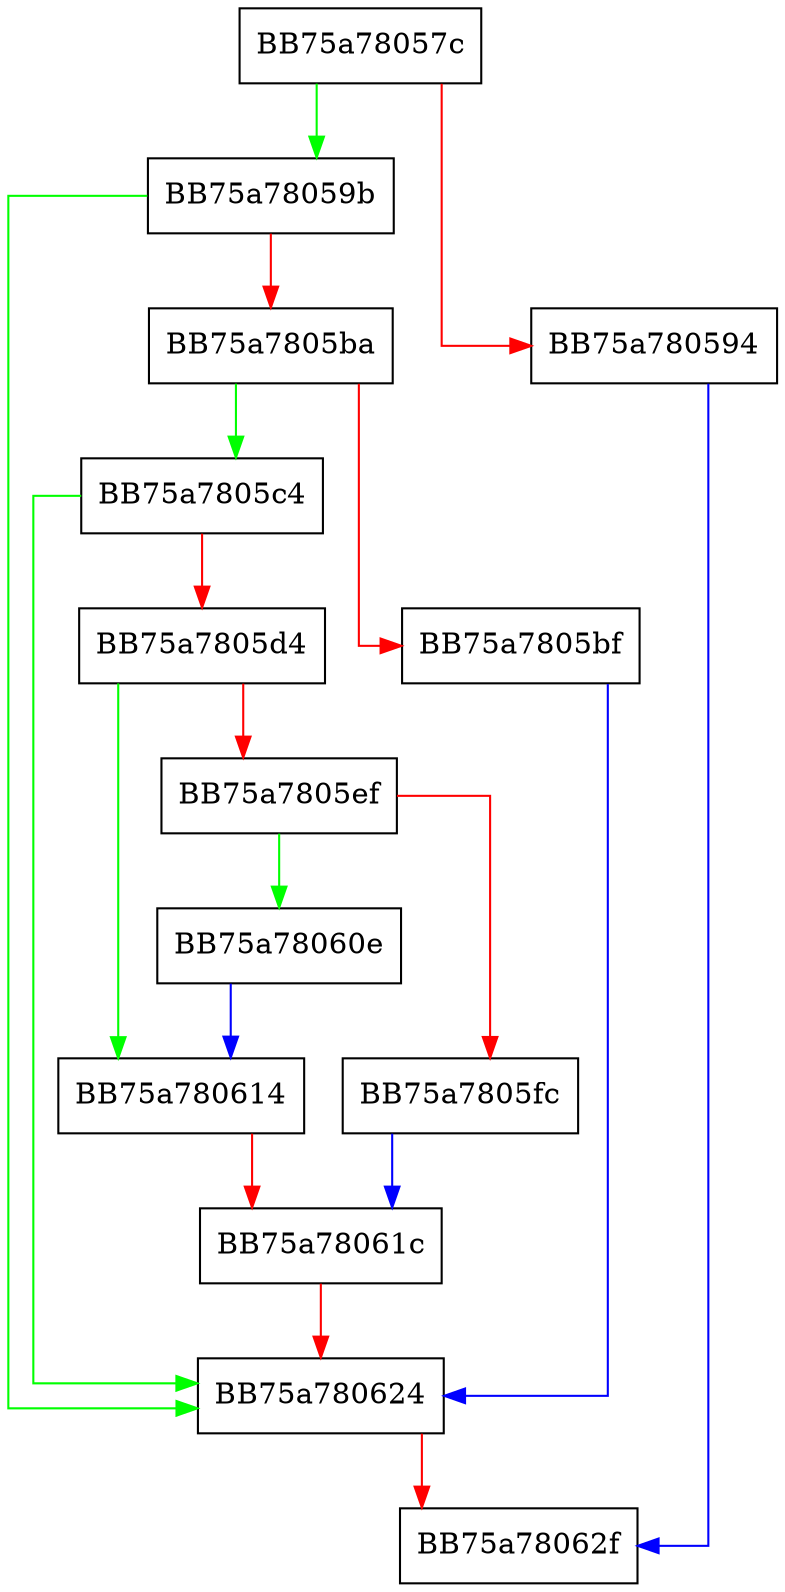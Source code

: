 digraph __vcrt_getptd_noexit {
  node [shape="box"];
  graph [splines=ortho];
  BB75a78057c -> BB75a78059b [color="green"];
  BB75a78057c -> BB75a780594 [color="red"];
  BB75a780594 -> BB75a78062f [color="blue"];
  BB75a78059b -> BB75a780624 [color="green"];
  BB75a78059b -> BB75a7805ba [color="red"];
  BB75a7805ba -> BB75a7805c4 [color="green"];
  BB75a7805ba -> BB75a7805bf [color="red"];
  BB75a7805bf -> BB75a780624 [color="blue"];
  BB75a7805c4 -> BB75a780624 [color="green"];
  BB75a7805c4 -> BB75a7805d4 [color="red"];
  BB75a7805d4 -> BB75a780614 [color="green"];
  BB75a7805d4 -> BB75a7805ef [color="red"];
  BB75a7805ef -> BB75a78060e [color="green"];
  BB75a7805ef -> BB75a7805fc [color="red"];
  BB75a7805fc -> BB75a78061c [color="blue"];
  BB75a78060e -> BB75a780614 [color="blue"];
  BB75a780614 -> BB75a78061c [color="red"];
  BB75a78061c -> BB75a780624 [color="red"];
  BB75a780624 -> BB75a78062f [color="red"];
}